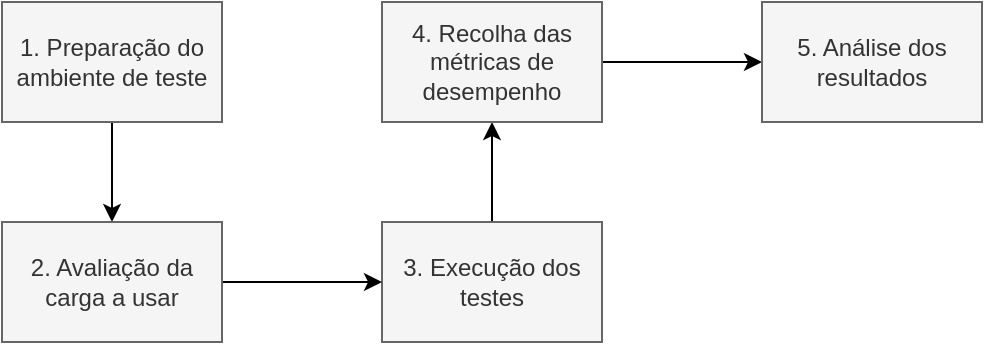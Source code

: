 <mxfile version="16.5.6" type="device"><diagram id="hmZAF32xV59ytEfWg8jA" name="Page-1"><mxGraphModel dx="1422" dy="766" grid="1" gridSize="10" guides="1" tooltips="1" connect="1" arrows="1" fold="1" page="1" pageScale="1" pageWidth="850" pageHeight="1100" math="0" shadow="0"><root><mxCell id="0"/><mxCell id="1" parent="0"/><mxCell id="J8LIL6cJaVmaj9L8bbb--9" style="edgeStyle=orthogonalEdgeStyle;rounded=0;orthogonalLoop=1;jettySize=auto;html=1;" edge="1" parent="1" source="J8LIL6cJaVmaj9L8bbb--1" target="J8LIL6cJaVmaj9L8bbb--4"><mxGeometry relative="1" as="geometry"/></mxCell><mxCell id="J8LIL6cJaVmaj9L8bbb--1" value="1. Preparação do ambiente de teste" style="rounded=0;whiteSpace=wrap;html=1;fillColor=#f5f5f5;fontColor=#333333;strokeColor=#666666;" vertex="1" parent="1"><mxGeometry x="90" y="120" width="110" height="60" as="geometry"/></mxCell><mxCell id="J8LIL6cJaVmaj9L8bbb--16" style="edgeStyle=orthogonalEdgeStyle;rounded=0;orthogonalLoop=1;jettySize=auto;html=1;exitX=0.5;exitY=0;exitDx=0;exitDy=0;entryX=0.5;entryY=1;entryDx=0;entryDy=0;" edge="1" parent="1" source="J8LIL6cJaVmaj9L8bbb--3" target="J8LIL6cJaVmaj9L8bbb--6"><mxGeometry relative="1" as="geometry"/></mxCell><mxCell id="J8LIL6cJaVmaj9L8bbb--3" value="3. Execução dos testes" style="rounded=0;whiteSpace=wrap;html=1;fillColor=#f5f5f5;fontColor=#333333;strokeColor=#666666;" vertex="1" parent="1"><mxGeometry x="280" y="230" width="110" height="60" as="geometry"/></mxCell><mxCell id="J8LIL6cJaVmaj9L8bbb--13" style="edgeStyle=orthogonalEdgeStyle;rounded=0;orthogonalLoop=1;jettySize=auto;html=1;entryX=0;entryY=0.5;entryDx=0;entryDy=0;" edge="1" parent="1" source="J8LIL6cJaVmaj9L8bbb--4" target="J8LIL6cJaVmaj9L8bbb--3"><mxGeometry relative="1" as="geometry"/></mxCell><mxCell id="J8LIL6cJaVmaj9L8bbb--4" value="2. Avaliação da carga a usar" style="rounded=0;whiteSpace=wrap;html=1;fillColor=#f5f5f5;fontColor=#333333;strokeColor=#666666;" vertex="1" parent="1"><mxGeometry x="90" y="230" width="110" height="60" as="geometry"/></mxCell><mxCell id="J8LIL6cJaVmaj9L8bbb--17" style="edgeStyle=orthogonalEdgeStyle;rounded=0;orthogonalLoop=1;jettySize=auto;html=1;entryX=0;entryY=0.5;entryDx=0;entryDy=0;" edge="1" parent="1" source="J8LIL6cJaVmaj9L8bbb--6" target="J8LIL6cJaVmaj9L8bbb--8"><mxGeometry relative="1" as="geometry"/></mxCell><mxCell id="J8LIL6cJaVmaj9L8bbb--6" value="4. Recolha das métricas de desempenho" style="rounded=0;whiteSpace=wrap;html=1;fillColor=#f5f5f5;fontColor=#333333;strokeColor=#666666;" vertex="1" parent="1"><mxGeometry x="280" y="120" width="110" height="60" as="geometry"/></mxCell><mxCell id="J8LIL6cJaVmaj9L8bbb--8" value="5. Análise dos resultados" style="rounded=0;whiteSpace=wrap;html=1;fillColor=#f5f5f5;fontColor=#333333;strokeColor=#666666;" vertex="1" parent="1"><mxGeometry x="470" y="120" width="110" height="60" as="geometry"/></mxCell></root></mxGraphModel></diagram></mxfile>